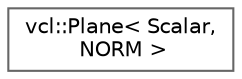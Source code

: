 digraph "Graphical Class Hierarchy"
{
 // LATEX_PDF_SIZE
  bgcolor="transparent";
  edge [fontname=Helvetica,fontsize=10,labelfontname=Helvetica,labelfontsize=10];
  node [fontname=Helvetica,fontsize=10,shape=box,height=0.2,width=0.4];
  rankdir="LR";
  Node0 [label="vcl::Plane\< Scalar,\l NORM \>",height=0.2,width=0.4,color="grey40", fillcolor="white", style="filled",URL="$classvcl_1_1Plane.html",tooltip="The Plane class represent a 2D plane in 3D space."];
}

